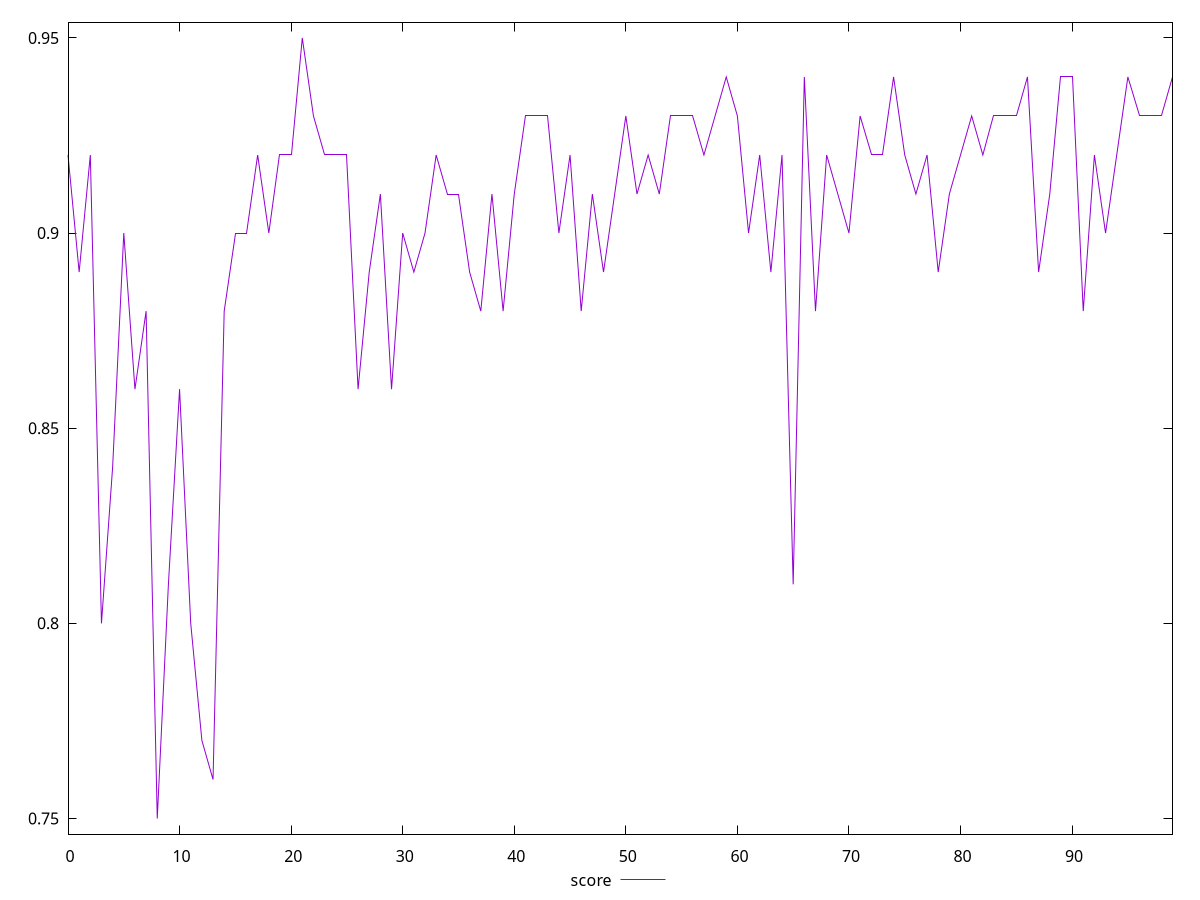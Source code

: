 reset

$score <<EOF
0 0.92
1 0.89
2 0.92
3 0.8
4 0.84
5 0.9
6 0.86
7 0.88
8 0.75
9 0.81
10 0.86
11 0.8
12 0.77
13 0.76
14 0.88
15 0.9
16 0.9
17 0.92
18 0.9
19 0.92
20 0.92
21 0.95
22 0.93
23 0.92
24 0.92
25 0.92
26 0.86
27 0.89
28 0.91
29 0.86
30 0.9
31 0.89
32 0.9
33 0.92
34 0.91
35 0.91
36 0.89
37 0.88
38 0.91
39 0.88
40 0.91
41 0.93
42 0.93
43 0.93
44 0.9
45 0.92
46 0.88
47 0.91
48 0.89
49 0.91
50 0.93
51 0.91
52 0.92
53 0.91
54 0.93
55 0.93
56 0.93
57 0.92
58 0.93
59 0.94
60 0.93
61 0.9
62 0.92
63 0.89
64 0.92
65 0.81
66 0.94
67 0.88
68 0.92
69 0.91
70 0.9
71 0.93
72 0.92
73 0.92
74 0.94
75 0.92
76 0.91
77 0.92
78 0.89
79 0.91
80 0.92
81 0.93
82 0.92
83 0.93
84 0.93
85 0.93
86 0.94
87 0.89
88 0.91
89 0.94
90 0.94
91 0.88
92 0.92
93 0.9
94 0.92
95 0.94
96 0.93
97 0.93
98 0.93
99 0.94
EOF

set key outside below
set xrange [0:99]
set yrange [0.746:0.954]
set trange [0.746:0.954]
set terminal svg size 640, 500 enhanced background rgb 'white'
set output "reprap/bootup-time/samples/pages+cached+noexternal+nomedia+nocss/score/values.svg"

plot $score title "score" with line

reset

